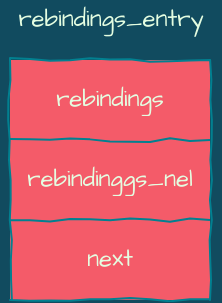 <mxfile version="14.1.7" type="github">
  <diagram id="h7hjQ6mR4CvIRtF2f4yU" name="Page-1">
    <mxGraphModel dx="670" dy="372" grid="1" gridSize="10" guides="1" tooltips="1" connect="1" arrows="1" fold="1" page="1" pageScale="1" pageWidth="827" pageHeight="1169" background="#114B5F" math="0" shadow="0">
      <root>
        <mxCell id="0" />
        <mxCell id="1" parent="0" />
        <mxCell id="h9q0ocHuphVxUm8-d-Fr-1" value="" style="shape=table;html=1;whiteSpace=wrap;startSize=0;container=1;collapsible=0;childLayout=tableLayout;fillColor=#F45B69;strokeColor=#028090;fontColor=#E4FDE1;comic=1;" vertex="1" parent="1">
          <mxGeometry x="130" y="140" width="100" height="120" as="geometry" />
        </mxCell>
        <mxCell id="h9q0ocHuphVxUm8-d-Fr-2" value="" style="shape=partialRectangle;html=1;whiteSpace=wrap;collapsible=0;dropTarget=0;pointerEvents=0;fillColor=none;top=0;left=0;bottom=0;right=0;points=[[0,0.5],[1,0.5]];portConstraint=eastwest;strokeColor=#028090;fontColor=#E4FDE1;" vertex="1" parent="h9q0ocHuphVxUm8-d-Fr-1">
          <mxGeometry width="100" height="40" as="geometry" />
        </mxCell>
        <mxCell id="h9q0ocHuphVxUm8-d-Fr-3" value="rebindings" style="shape=partialRectangle;html=1;whiteSpace=wrap;connectable=0;overflow=hidden;fillColor=none;top=0;left=0;bottom=0;right=0;strokeColor=#028090;fontColor=#E4FDE1;fontFamily=Architects Daughter;fontSource=https%3A%2F%2Ffonts.googleapis.com%2Fcss%3Ffamily%3DArchitects%2BDaughter;" vertex="1" parent="h9q0ocHuphVxUm8-d-Fr-2">
          <mxGeometry width="100" height="40" as="geometry" />
        </mxCell>
        <mxCell id="h9q0ocHuphVxUm8-d-Fr-4" value="" style="shape=partialRectangle;html=1;whiteSpace=wrap;collapsible=0;dropTarget=0;pointerEvents=0;fillColor=none;top=0;left=0;bottom=0;right=0;points=[[0,0.5],[1,0.5]];portConstraint=eastwest;strokeColor=#028090;fontColor=#E4FDE1;" vertex="1" parent="h9q0ocHuphVxUm8-d-Fr-1">
          <mxGeometry y="40" width="100" height="40" as="geometry" />
        </mxCell>
        <mxCell id="h9q0ocHuphVxUm8-d-Fr-5" value="rebindinggs_nel" style="shape=partialRectangle;html=1;whiteSpace=wrap;connectable=0;overflow=hidden;fillColor=none;top=0;left=0;bottom=0;right=0;strokeColor=#028090;fontColor=#E4FDE1;fontFamily=Architects Daughter;fontSource=https%3A%2F%2Ffonts.googleapis.com%2Fcss%3Ffamily%3DArchitects%2BDaughter;" vertex="1" parent="h9q0ocHuphVxUm8-d-Fr-4">
          <mxGeometry width="100" height="40" as="geometry" />
        </mxCell>
        <mxCell id="h9q0ocHuphVxUm8-d-Fr-7" style="shape=partialRectangle;html=1;whiteSpace=wrap;collapsible=0;dropTarget=0;pointerEvents=0;fillColor=none;top=0;left=0;bottom=0;right=0;points=[[0,0.5],[1,0.5]];portConstraint=eastwest;strokeColor=#028090;fontColor=#E4FDE1;" vertex="1" parent="h9q0ocHuphVxUm8-d-Fr-1">
          <mxGeometry y="80" width="100" height="40" as="geometry" />
        </mxCell>
        <mxCell id="h9q0ocHuphVxUm8-d-Fr-8" value="next" style="shape=partialRectangle;html=1;whiteSpace=wrap;connectable=0;overflow=hidden;fillColor=none;top=0;left=0;bottom=0;right=0;strokeColor=#028090;fontColor=#E4FDE1;fontFamily=Architects Daughter;fontSource=https%3A%2F%2Ffonts.googleapis.com%2Fcss%3Ffamily%3DArchitects%2BDaughter;" vertex="1" parent="h9q0ocHuphVxUm8-d-Fr-7">
          <mxGeometry width="100" height="40" as="geometry" />
        </mxCell>
        <mxCell id="h9q0ocHuphVxUm8-d-Fr-6" value="rebindings_entry" style="text;html=1;align=center;verticalAlign=middle;resizable=0;points=[];autosize=1;fontColor=#E4FDE1;fontFamily=Architects Daughter;fontSource=https%3A%2F%2Ffonts.googleapis.com%2Fcss%3Ffamily%3DArchitects%2BDaughter;" vertex="1" parent="1">
          <mxGeometry x="125" y="110" width="110" height="20" as="geometry" />
        </mxCell>
      </root>
    </mxGraphModel>
  </diagram>
</mxfile>
